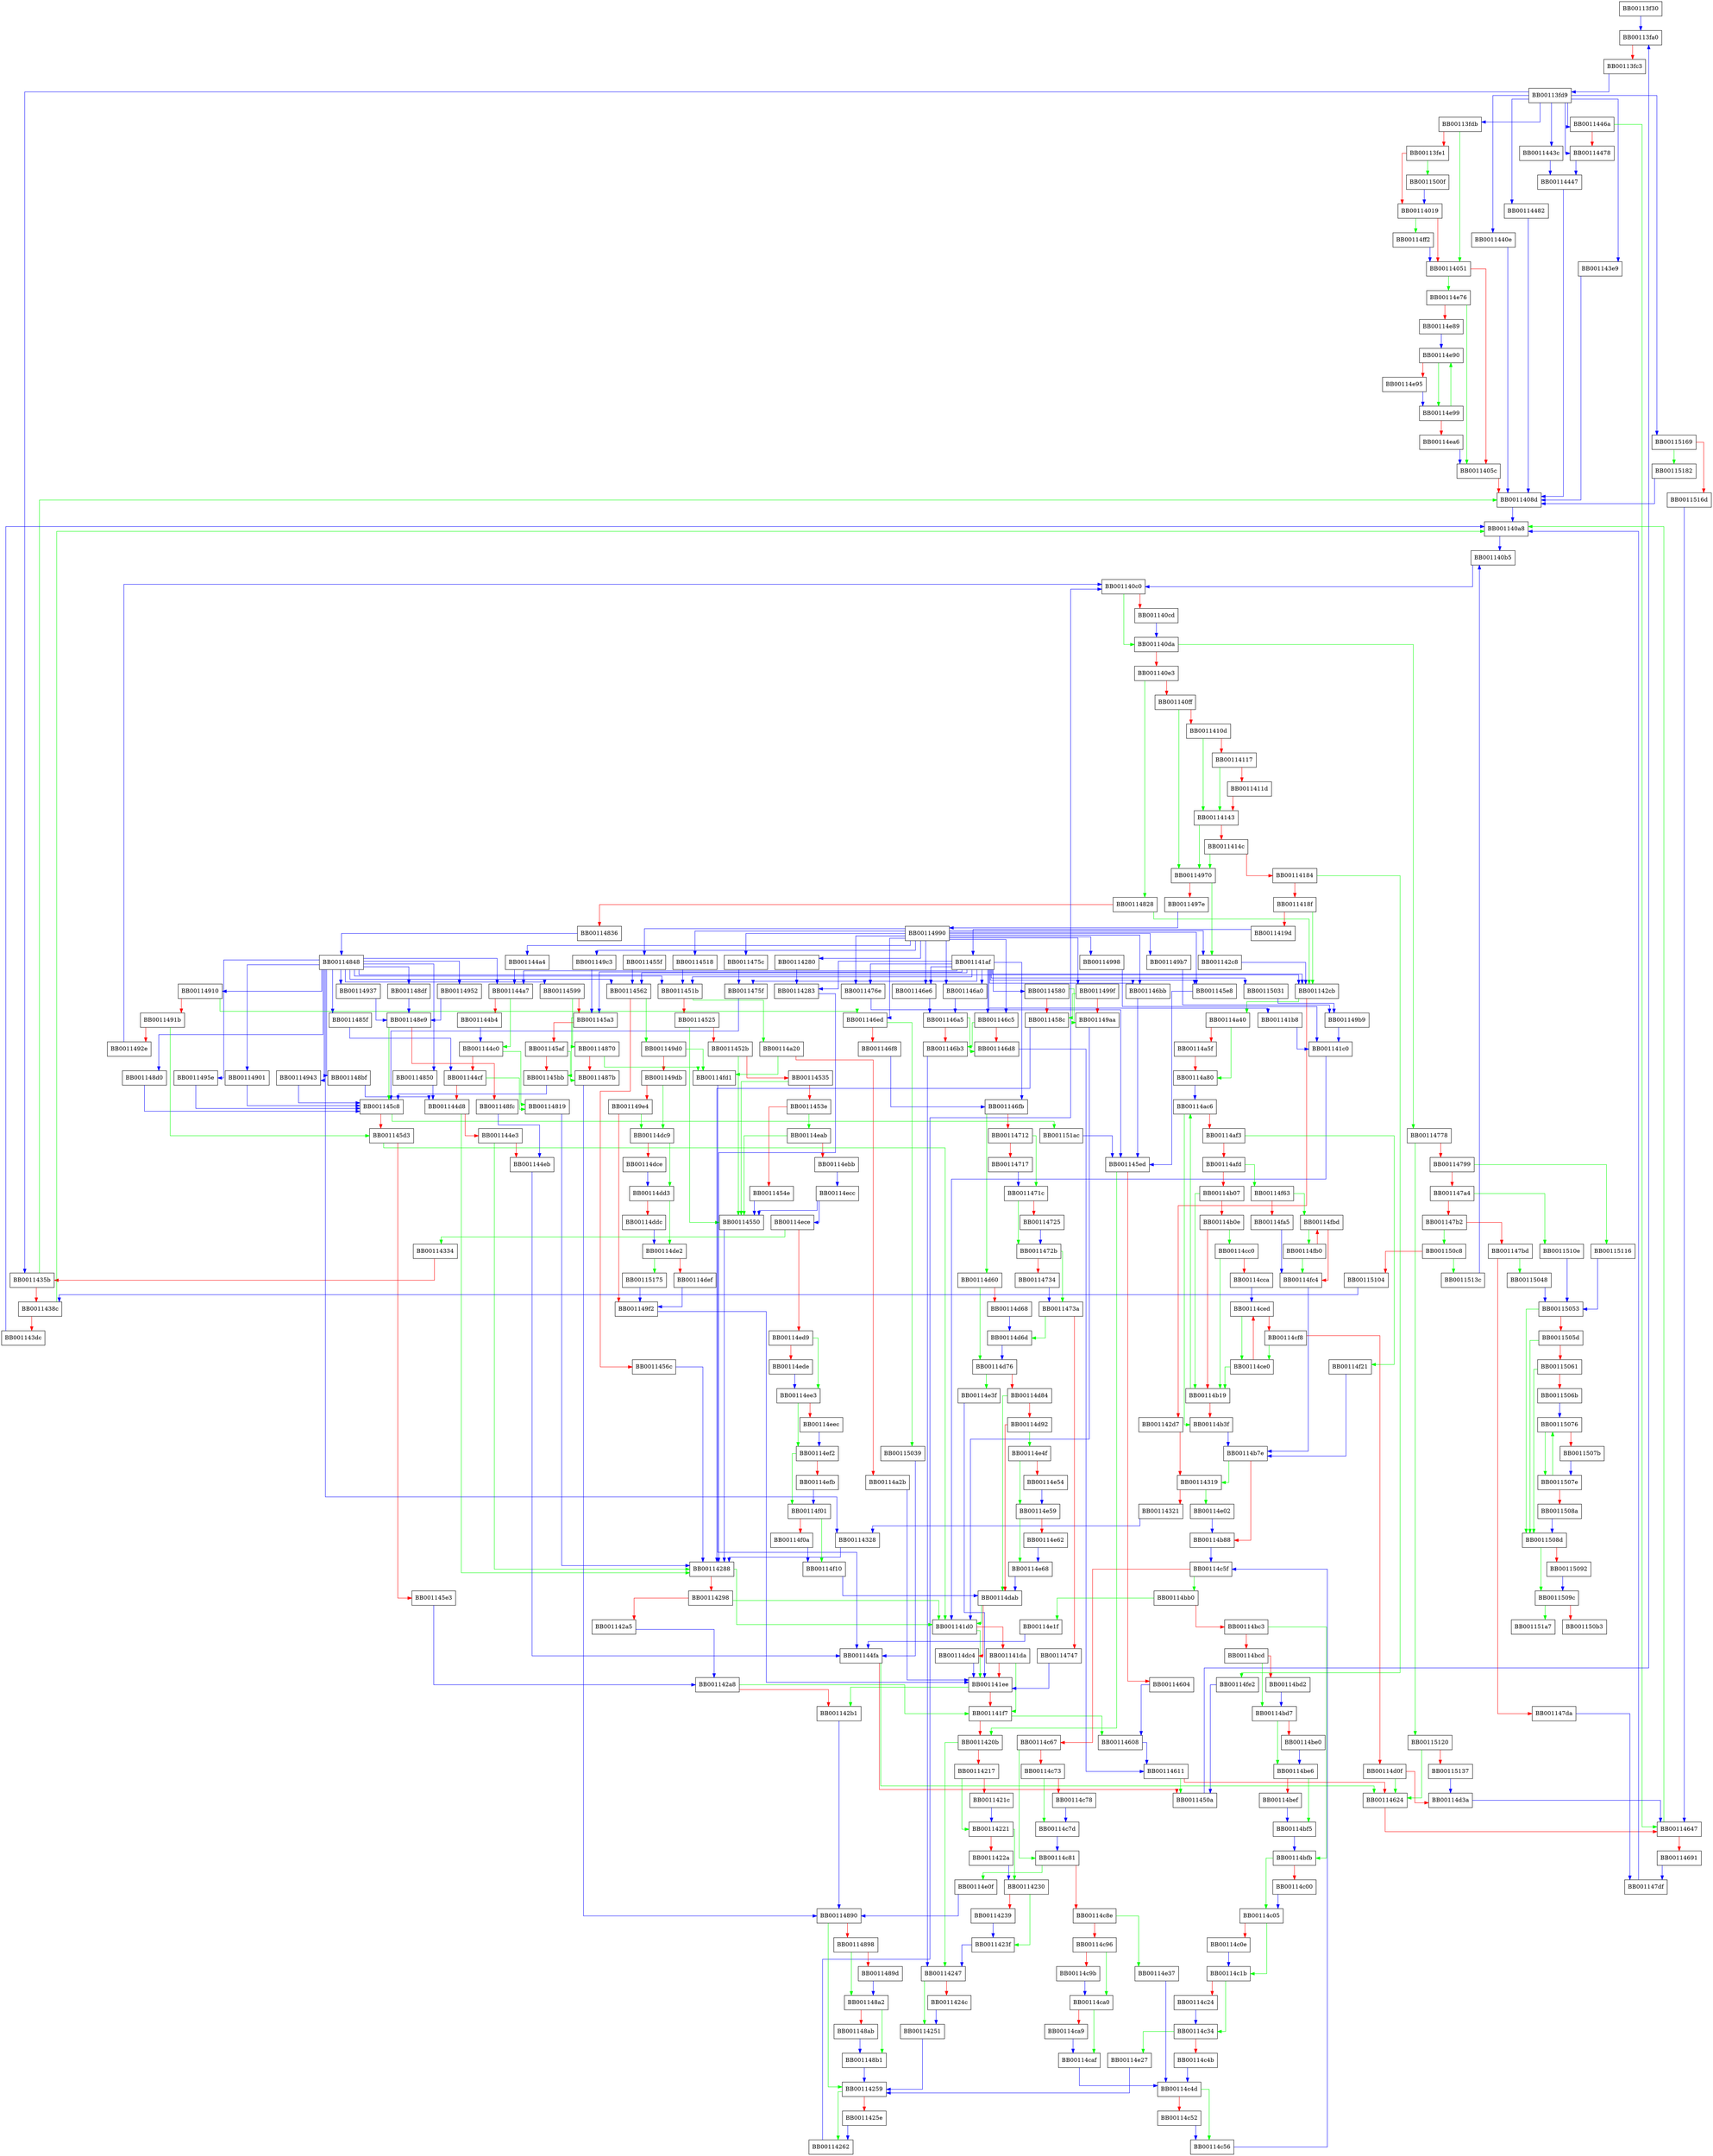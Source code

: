 digraph FUN_00113f30 {
  node [shape="box"];
  graph [splines=ortho];
  BB00113f30 -> BB00113fa0 [color="blue"];
  BB00113fa0 -> BB00113fc3 [color="red"];
  BB00113fc3 -> BB00113fd9 [color="blue"];
  BB00113fd9 -> BB00114482 [color="blue"];
  BB00113fd9 -> BB00114478 [color="blue"];
  BB00113fd9 -> BB00115169 [color="blue"];
  BB00113fd9 -> BB0011443c [color="blue"];
  BB00113fd9 -> BB0011446a [color="blue"];
  BB00113fd9 -> BB0011435b [color="blue"];
  BB00113fd9 -> BB0011440e [color="blue"];
  BB00113fd9 -> BB001143e9 [color="blue"];
  BB00113fd9 -> BB00113fdb [color="blue"];
  BB00113fdb -> BB00114051 [color="green"];
  BB00113fdb -> BB00113fe1 [color="red"];
  BB00113fe1 -> BB0011500f [color="green"];
  BB00113fe1 -> BB00114019 [color="red"];
  BB00114019 -> BB00114ff2 [color="green"];
  BB00114019 -> BB00114051 [color="red"];
  BB00114051 -> BB00114e76 [color="green"];
  BB00114051 -> BB0011405c [color="red"];
  BB0011405c -> BB0011408d [color="red"];
  BB0011408d -> BB001140a8 [color="blue"];
  BB001140a8 -> BB001140b5 [color="blue"];
  BB001140b5 -> BB001140c0 [color="blue"];
  BB001140c0 -> BB001140da [color="green"];
  BB001140c0 -> BB001140cd [color="red"];
  BB001140cd -> BB001140da [color="blue"];
  BB001140da -> BB00114778 [color="green"];
  BB001140da -> BB001140e3 [color="red"];
  BB001140e3 -> BB00114828 [color="green"];
  BB001140e3 -> BB001140ff [color="red"];
  BB001140ff -> BB00114970 [color="green"];
  BB001140ff -> BB0011410d [color="red"];
  BB0011410d -> BB00114143 [color="green"];
  BB0011410d -> BB00114117 [color="red"];
  BB00114117 -> BB00114143 [color="green"];
  BB00114117 -> BB0011411d [color="red"];
  BB0011411d -> BB00114143 [color="red"];
  BB00114143 -> BB00114970 [color="green"];
  BB00114143 -> BB0011414c [color="red"];
  BB0011414c -> BB00114970 [color="green"];
  BB0011414c -> BB00114184 [color="red"];
  BB00114184 -> BB00114fe2 [color="green"];
  BB00114184 -> BB0011418f [color="red"];
  BB0011418f -> BB001142cb [color="green"];
  BB0011418f -> BB0011419d [color="red"];
  BB0011419d -> BB001141af [color="blue"];
  BB001141af -> BB001146fb [color="blue"];
  BB001141af -> BB001142cb [color="blue"];
  BB001141af -> BB001146c5 [color="blue"];
  BB001141af -> BB001146e6 [color="blue"];
  BB001141af -> BB0011475f [color="blue"];
  BB001141af -> BB001146bb [color="blue"];
  BB001141af -> BB0011476e [color="blue"];
  BB001141af -> BB001146a0 [color="blue"];
  BB001141af -> BB001145e8 [color="blue"];
  BB001141af -> BB00115031 [color="blue"];
  BB001141af -> BB00114283 [color="blue"];
  BB001141af -> BB00114580 [color="blue"];
  BB001141af -> BB001141b8 [color="blue"];
  BB001141af -> BB00114562 [color="blue"];
  BB001141af -> BB0011451b [color="blue"];
  BB001141af -> BB001145a3 [color="blue"];
  BB001141af -> BB001144a7 [color="blue"];
  BB001141b8 -> BB001141c0 [color="blue"];
  BB001141c0 -> BB001141d0 [color="blue"];
  BB001141d0 -> BB001141ee [color="green"];
  BB001141d0 -> BB001141da [color="red"];
  BB001141da -> BB001141f7 [color="green"];
  BB001141da -> BB001141ee [color="red"];
  BB001141ee -> BB001142b1 [color="green"];
  BB001141ee -> BB001141f7 [color="red"];
  BB001141f7 -> BB00114608 [color="green"];
  BB001141f7 -> BB0011420b [color="red"];
  BB0011420b -> BB00114247 [color="green"];
  BB0011420b -> BB00114217 [color="red"];
  BB00114217 -> BB00114221 [color="green"];
  BB00114217 -> BB0011421c [color="red"];
  BB0011421c -> BB00114221 [color="blue"];
  BB00114221 -> BB00114230 [color="green"];
  BB00114221 -> BB0011422a [color="red"];
  BB0011422a -> BB00114230 [color="blue"];
  BB00114230 -> BB0011423f [color="green"];
  BB00114230 -> BB00114239 [color="red"];
  BB00114239 -> BB0011423f [color="blue"];
  BB0011423f -> BB00114247 [color="blue"];
  BB00114247 -> BB00114251 [color="green"];
  BB00114247 -> BB0011424c [color="red"];
  BB0011424c -> BB00114251 [color="blue"];
  BB00114251 -> BB00114259 [color="blue"];
  BB00114259 -> BB00114262 [color="green"];
  BB00114259 -> BB0011425e [color="red"];
  BB0011425e -> BB00114262 [color="blue"];
  BB00114262 -> BB001140c0 [color="blue"];
  BB00114280 -> BB00114283 [color="blue"];
  BB00114283 -> BB00114288 [color="blue"];
  BB00114288 -> BB001141d0 [color="green"];
  BB00114288 -> BB00114298 [color="red"];
  BB00114298 -> BB001141d0 [color="green"];
  BB00114298 -> BB001142a5 [color="red"];
  BB001142a5 -> BB001142a8 [color="blue"];
  BB001142a8 -> BB001141f7 [color="green"];
  BB001142a8 -> BB001142b1 [color="red"];
  BB001142b1 -> BB00114890 [color="blue"];
  BB001142c8 -> BB001142cb [color="blue"];
  BB001142cb -> BB00114a40 [color="green"];
  BB001142cb -> BB001142d7 [color="red"];
  BB001142d7 -> BB00114319 [color="red"];
  BB00114319 -> BB00114e02 [color="green"];
  BB00114319 -> BB00114321 [color="red"];
  BB00114321 -> BB00114328 [color="blue"];
  BB00114328 -> BB00114288 [color="blue"];
  BB00114334 -> BB0011435b [color="red"];
  BB0011435b -> BB0011408d [color="green"];
  BB0011435b -> BB0011438c [color="red"];
  BB0011438c -> BB001140a8 [color="green"];
  BB0011438c -> BB001143dc [color="red"];
  BB001143dc -> BB001140a8 [color="blue"];
  BB001143e9 -> BB0011408d [color="blue"];
  BB0011440e -> BB0011408d [color="blue"];
  BB0011443c -> BB00114447 [color="blue"];
  BB00114447 -> BB0011408d [color="blue"];
  BB0011446a -> BB00114647 [color="green"];
  BB0011446a -> BB00114478 [color="red"];
  BB00114478 -> BB00114447 [color="blue"];
  BB00114482 -> BB0011408d [color="blue"];
  BB001144a4 -> BB001144a7 [color="blue"];
  BB001144a7 -> BB001144c0 [color="green"];
  BB001144a7 -> BB001144b4 [color="red"];
  BB001144b4 -> BB001144c0 [color="blue"];
  BB001144c0 -> BB00114819 [color="green"];
  BB001144c0 -> BB001144cf [color="red"];
  BB001144cf -> BB00114819 [color="green"];
  BB001144cf -> BB001144d8 [color="red"];
  BB001144d8 -> BB00114288 [color="green"];
  BB001144d8 -> BB001144e3 [color="red"];
  BB001144e3 -> BB00114288 [color="green"];
  BB001144e3 -> BB001144eb [color="red"];
  BB001144eb -> BB001144fa [color="blue"];
  BB001144fa -> BB00114624 [color="green"];
  BB001144fa -> BB0011450a [color="red"];
  BB0011450a -> BB00113fa0 [color="blue"];
  BB00114518 -> BB0011451b [color="blue"];
  BB0011451b -> BB00114a20 [color="green"];
  BB0011451b -> BB00114525 [color="red"];
  BB00114525 -> BB00114550 [color="green"];
  BB00114525 -> BB0011452b [color="red"];
  BB0011452b -> BB00114550 [color="green"];
  BB0011452b -> BB00114535 [color="red"];
  BB00114535 -> BB00114550 [color="green"];
  BB00114535 -> BB0011453e [color="red"];
  BB0011453e -> BB00114eab [color="green"];
  BB0011453e -> BB0011454e [color="red"];
  BB0011454e -> BB00114550 [color="blue"];
  BB00114550 -> BB00114288 [color="blue"];
  BB0011455f -> BB00114562 [color="blue"];
  BB00114562 -> BB001149d0 [color="green"];
  BB00114562 -> BB0011456c [color="red"];
  BB0011456c -> BB00114288 [color="blue"];
  BB00114580 -> BB001149aa [color="green"];
  BB00114580 -> BB0011458c [color="red"];
  BB0011458c -> BB00114288 [color="blue"];
  BB00114599 -> BB00114870 [color="green"];
  BB00114599 -> BB001145a3 [color="red"];
  BB001145a3 -> BB001145bb [color="green"];
  BB001145a3 -> BB001145af [color="red"];
  BB001145af -> BB0011487b [color="green"];
  BB001145af -> BB001145bb [color="red"];
  BB001145bb -> BB001145c8 [color="blue"];
  BB001145c8 -> BB001151ac [color="green"];
  BB001145c8 -> BB001145d3 [color="red"];
  BB001145d3 -> BB001141d0 [color="green"];
  BB001145d3 -> BB001145e3 [color="red"];
  BB001145e3 -> BB001142a8 [color="blue"];
  BB001145e8 -> BB001145ed [color="blue"];
  BB001145ed -> BB0011420b [color="green"];
  BB001145ed -> BB00114604 [color="red"];
  BB00114604 -> BB00114608 [color="blue"];
  BB00114608 -> BB00114611 [color="blue"];
  BB00114611 -> BB0011450a [color="green"];
  BB00114611 -> BB00114624 [color="red"];
  BB00114624 -> BB00114647 [color="red"];
  BB00114647 -> BB001140a8 [color="green"];
  BB00114647 -> BB00114691 [color="red"];
  BB00114691 -> BB001147df [color="blue"];
  BB001146a0 -> BB001146a5 [color="blue"];
  BB001146a5 -> BB001146d8 [color="green"];
  BB001146a5 -> BB001146b3 [color="red"];
  BB001146b3 -> BB00114247 [color="blue"];
  BB001146bb -> BB001145ed [color="blue"];
  BB001146c5 -> BB001146b3 [color="green"];
  BB001146c5 -> BB001146d8 [color="red"];
  BB001146d8 -> BB00114611 [color="blue"];
  BB001146e6 -> BB001146a5 [color="blue"];
  BB001146ed -> BB00115039 [color="green"];
  BB001146ed -> BB001146f8 [color="red"];
  BB001146f8 -> BB001146fb [color="blue"];
  BB001146fb -> BB00114d60 [color="green"];
  BB001146fb -> BB00114712 [color="red"];
  BB00114712 -> BB0011471c [color="green"];
  BB00114712 -> BB00114717 [color="red"];
  BB00114717 -> BB0011471c [color="blue"];
  BB0011471c -> BB0011472b [color="green"];
  BB0011471c -> BB00114725 [color="red"];
  BB00114725 -> BB0011472b [color="blue"];
  BB0011472b -> BB0011473a [color="green"];
  BB0011472b -> BB00114734 [color="red"];
  BB00114734 -> BB0011473a [color="blue"];
  BB0011473a -> BB00114d6d [color="green"];
  BB0011473a -> BB00114747 [color="red"];
  BB00114747 -> BB001141ee [color="blue"];
  BB0011475c -> BB0011475f [color="blue"];
  BB0011475f -> BB001145c8 [color="blue"];
  BB0011476e -> BB001145ed [color="blue"];
  BB00114778 -> BB00115120 [color="green"];
  BB00114778 -> BB00114799 [color="red"];
  BB00114799 -> BB00115116 [color="green"];
  BB00114799 -> BB001147a4 [color="red"];
  BB001147a4 -> BB0011510e [color="green"];
  BB001147a4 -> BB001147b2 [color="red"];
  BB001147b2 -> BB001150c8 [color="green"];
  BB001147b2 -> BB001147bd [color="red"];
  BB001147bd -> BB00115048 [color="green"];
  BB001147bd -> BB001147da [color="red"];
  BB001147da -> BB001147df [color="blue"];
  BB001147df -> BB001140a8 [color="blue"];
  BB00114819 -> BB00114288 [color="blue"];
  BB00114828 -> BB001142cb [color="green"];
  BB00114828 -> BB00114836 [color="red"];
  BB00114836 -> BB00114848 [color="blue"];
  BB00114848 -> BB00114910 [color="blue"];
  BB00114848 -> BB001142cb [color="blue"];
  BB00114848 -> BB0011495e [color="blue"];
  BB00114848 -> BB00114901 [color="blue"];
  BB00114848 -> BB001148df [color="blue"];
  BB00114848 -> BB00114952 [color="blue"];
  BB00114848 -> BB00114943 [color="blue"];
  BB00114848 -> BB001148d0 [color="blue"];
  BB00114848 -> BB00114937 [color="blue"];
  BB00114848 -> BB001148bf [color="blue"];
  BB00114848 -> BB00114850 [color="blue"];
  BB00114848 -> BB0011485f [color="blue"];
  BB00114848 -> BB00114328 [color="blue"];
  BB00114848 -> BB00114562 [color="blue"];
  BB00114848 -> BB0011451b [color="blue"];
  BB00114848 -> BB00114599 [color="blue"];
  BB00114848 -> BB001144a7 [color="blue"];
  BB00114850 -> BB001144d8 [color="blue"];
  BB0011485f -> BB001144cf [color="blue"];
  BB00114870 -> BB00114fd1 [color="green"];
  BB00114870 -> BB0011487b [color="red"];
  BB0011487b -> BB00114890 [color="blue"];
  BB00114890 -> BB00114259 [color="green"];
  BB00114890 -> BB00114898 [color="red"];
  BB00114898 -> BB001148a2 [color="green"];
  BB00114898 -> BB0011489d [color="red"];
  BB0011489d -> BB001148a2 [color="blue"];
  BB001148a2 -> BB001148b1 [color="green"];
  BB001148a2 -> BB001148ab [color="red"];
  BB001148ab -> BB001148b1 [color="blue"];
  BB001148b1 -> BB00114259 [color="blue"];
  BB001148bf -> BB001144d8 [color="blue"];
  BB001148d0 -> BB001145c8 [color="blue"];
  BB001148df -> BB001148e9 [color="blue"];
  BB001148e9 -> BB001145c8 [color="green"];
  BB001148e9 -> BB001148fc [color="red"];
  BB001148fc -> BB001144eb [color="blue"];
  BB00114901 -> BB001145c8 [color="blue"];
  BB00114910 -> BB001146ed [color="green"];
  BB00114910 -> BB0011491b [color="red"];
  BB0011491b -> BB001145d3 [color="green"];
  BB0011491b -> BB0011492e [color="red"];
  BB0011492e -> BB001140c0 [color="blue"];
  BB00114937 -> BB001148e9 [color="blue"];
  BB00114943 -> BB001145c8 [color="blue"];
  BB00114952 -> BB001148e9 [color="blue"];
  BB0011495e -> BB001145c8 [color="blue"];
  BB00114970 -> BB001142c8 [color="green"];
  BB00114970 -> BB0011497e [color="red"];
  BB0011497e -> BB00114990 [color="blue"];
  BB00114990 -> BB001146ed [color="blue"];
  BB00114990 -> BB001142c8 [color="blue"];
  BB00114990 -> BB001146c5 [color="blue"];
  BB00114990 -> BB001146e6 [color="blue"];
  BB00114990 -> BB0011475c [color="blue"];
  BB00114990 -> BB001146bb [color="blue"];
  BB00114990 -> BB0011476e [color="blue"];
  BB00114990 -> BB001146a0 [color="blue"];
  BB00114990 -> BB001145e8 [color="blue"];
  BB00114990 -> BB001149b7 [color="blue"];
  BB00114990 -> BB00114280 [color="blue"];
  BB00114990 -> BB0011499f [color="blue"];
  BB00114990 -> BB00114998 [color="blue"];
  BB00114990 -> BB0011455f [color="blue"];
  BB00114990 -> BB00114518 [color="blue"];
  BB00114990 -> BB001149c3 [color="blue"];
  BB00114990 -> BB001144a4 [color="blue"];
  BB00114998 -> BB001141c0 [color="blue"];
  BB0011499f -> BB0011458c [color="green"];
  BB0011499f -> BB001149aa [color="red"];
  BB001149aa -> BB001141d0 [color="blue"];
  BB001149b7 -> BB001149b9 [color="blue"];
  BB001149b9 -> BB001141c0 [color="blue"];
  BB001149c3 -> BB001145a3 [color="blue"];
  BB001149d0 -> BB00114fd1 [color="green"];
  BB001149d0 -> BB001149db [color="red"];
  BB001149db -> BB00114dc9 [color="green"];
  BB001149db -> BB001149e4 [color="red"];
  BB001149e4 -> BB00114dc9 [color="green"];
  BB001149e4 -> BB001149f2 [color="red"];
  BB001149f2 -> BB001141ee [color="blue"];
  BB00114a20 -> BB00114fd1 [color="green"];
  BB00114a20 -> BB00114a2b [color="red"];
  BB00114a2b -> BB001141ee [color="blue"];
  BB00114a40 -> BB00114a80 [color="green"];
  BB00114a40 -> BB00114a5f [color="red"];
  BB00114a5f -> BB00114a80 [color="red"];
  BB00114a80 -> BB00114ac6 [color="blue"];
  BB00114ac6 -> BB00114b3f [color="green"];
  BB00114ac6 -> BB00114af3 [color="red"];
  BB00114af3 -> BB00114f21 [color="green"];
  BB00114af3 -> BB00114afd [color="red"];
  BB00114afd -> BB00114f63 [color="green"];
  BB00114afd -> BB00114b07 [color="red"];
  BB00114b07 -> BB00114b19 [color="green"];
  BB00114b07 -> BB00114b0e [color="red"];
  BB00114b0e -> BB00114cc0 [color="green"];
  BB00114b0e -> BB00114b19 [color="red"];
  BB00114b19 -> BB00114ac6 [color="green"];
  BB00114b19 -> BB00114b3f [color="red"];
  BB00114b3f -> BB00114b7e [color="blue"];
  BB00114b7e -> BB00114319 [color="green"];
  BB00114b7e -> BB00114b88 [color="red"];
  BB00114b88 -> BB00114c5f [color="blue"];
  BB00114bb0 -> BB00114e1f [color="green"];
  BB00114bb0 -> BB00114bc3 [color="red"];
  BB00114bc3 -> BB00114bfb [color="green"];
  BB00114bc3 -> BB00114bcd [color="red"];
  BB00114bcd -> BB00114bd7 [color="green"];
  BB00114bcd -> BB00114bd2 [color="red"];
  BB00114bd2 -> BB00114bd7 [color="blue"];
  BB00114bd7 -> BB00114be6 [color="green"];
  BB00114bd7 -> BB00114be0 [color="red"];
  BB00114be0 -> BB00114be6 [color="blue"];
  BB00114be6 -> BB00114bf5 [color="green"];
  BB00114be6 -> BB00114bef [color="red"];
  BB00114bef -> BB00114bf5 [color="blue"];
  BB00114bf5 -> BB00114bfb [color="blue"];
  BB00114bfb -> BB00114c05 [color="green"];
  BB00114bfb -> BB00114c00 [color="red"];
  BB00114c00 -> BB00114c05 [color="blue"];
  BB00114c05 -> BB00114c1b [color="green"];
  BB00114c05 -> BB00114c0e [color="red"];
  BB00114c0e -> BB00114c1b [color="blue"];
  BB00114c1b -> BB00114c34 [color="green"];
  BB00114c1b -> BB00114c24 [color="red"];
  BB00114c24 -> BB00114c34 [color="blue"];
  BB00114c34 -> BB00114e27 [color="green"];
  BB00114c34 -> BB00114c4b [color="red"];
  BB00114c4b -> BB00114c4d [color="blue"];
  BB00114c4d -> BB00114c56 [color="green"];
  BB00114c4d -> BB00114c52 [color="red"];
  BB00114c52 -> BB00114c56 [color="blue"];
  BB00114c56 -> BB00114c5f [color="blue"];
  BB00114c5f -> BB00114bb0 [color="green"];
  BB00114c5f -> BB00114c67 [color="red"];
  BB00114c67 -> BB00114c81 [color="green"];
  BB00114c67 -> BB00114c73 [color="red"];
  BB00114c73 -> BB00114c7d [color="green"];
  BB00114c73 -> BB00114c78 [color="red"];
  BB00114c78 -> BB00114c7d [color="blue"];
  BB00114c7d -> BB00114c81 [color="blue"];
  BB00114c81 -> BB00114e0f [color="green"];
  BB00114c81 -> BB00114c8e [color="red"];
  BB00114c8e -> BB00114e37 [color="green"];
  BB00114c8e -> BB00114c96 [color="red"];
  BB00114c96 -> BB00114ca0 [color="green"];
  BB00114c96 -> BB00114c9b [color="red"];
  BB00114c9b -> BB00114ca0 [color="blue"];
  BB00114ca0 -> BB00114caf [color="green"];
  BB00114ca0 -> BB00114ca9 [color="red"];
  BB00114ca9 -> BB00114caf [color="blue"];
  BB00114caf -> BB00114c4d [color="blue"];
  BB00114cc0 -> BB00114b19 [color="green"];
  BB00114cc0 -> BB00114cca [color="red"];
  BB00114cca -> BB00114ced [color="blue"];
  BB00114ce0 -> BB00114b19 [color="green"];
  BB00114ce0 -> BB00114ced [color="red"];
  BB00114ced -> BB00114ce0 [color="green"];
  BB00114ced -> BB00114cf8 [color="red"];
  BB00114cf8 -> BB00114ce0 [color="green"];
  BB00114cf8 -> BB00114d0f [color="red"];
  BB00114d0f -> BB00114624 [color="green"];
  BB00114d0f -> BB00114d3a [color="red"];
  BB00114d3a -> BB00114647 [color="blue"];
  BB00114d60 -> BB00114d76 [color="green"];
  BB00114d60 -> BB00114d68 [color="red"];
  BB00114d68 -> BB00114d6d [color="blue"];
  BB00114d6d -> BB00114d76 [color="blue"];
  BB00114d76 -> BB00114e3f [color="green"];
  BB00114d76 -> BB00114d84 [color="red"];
  BB00114d84 -> BB00114dab [color="green"];
  BB00114d84 -> BB00114d92 [color="red"];
  BB00114d92 -> BB00114e4f [color="green"];
  BB00114d92 -> BB00114dab [color="red"];
  BB00114dab -> BB001141d0 [color="green"];
  BB00114dab -> BB00114dc4 [color="red"];
  BB00114dc4 -> BB001141ee [color="blue"];
  BB00114dc9 -> BB00114dd3 [color="green"];
  BB00114dc9 -> BB00114dce [color="red"];
  BB00114dce -> BB00114dd3 [color="blue"];
  BB00114dd3 -> BB00114de2 [color="green"];
  BB00114dd3 -> BB00114ddc [color="red"];
  BB00114ddc -> BB00114de2 [color="blue"];
  BB00114de2 -> BB00115175 [color="green"];
  BB00114de2 -> BB00114def [color="red"];
  BB00114def -> BB001149f2 [color="blue"];
  BB00114e02 -> BB00114b88 [color="blue"];
  BB00114e0f -> BB00114890 [color="blue"];
  BB00114e1f -> BB001144fa [color="blue"];
  BB00114e27 -> BB00114259 [color="blue"];
  BB00114e37 -> BB00114c4d [color="blue"];
  BB00114e3f -> BB001141ee [color="blue"];
  BB00114e4f -> BB00114e59 [color="green"];
  BB00114e4f -> BB00114e54 [color="red"];
  BB00114e54 -> BB00114e59 [color="blue"];
  BB00114e59 -> BB00114e68 [color="green"];
  BB00114e59 -> BB00114e62 [color="red"];
  BB00114e62 -> BB00114e68 [color="blue"];
  BB00114e68 -> BB00114dab [color="blue"];
  BB00114e76 -> BB0011405c [color="green"];
  BB00114e76 -> BB00114e89 [color="red"];
  BB00114e89 -> BB00114e90 [color="blue"];
  BB00114e90 -> BB00114e99 [color="green"];
  BB00114e90 -> BB00114e95 [color="red"];
  BB00114e95 -> BB00114e99 [color="blue"];
  BB00114e99 -> BB00114e90 [color="green"];
  BB00114e99 -> BB00114ea6 [color="red"];
  BB00114ea6 -> BB0011405c [color="blue"];
  BB00114eab -> BB00114550 [color="green"];
  BB00114eab -> BB00114ebb [color="red"];
  BB00114ebb -> BB00114ecc [color="blue"];
  BB00114ecc -> BB00114ece [color="blue"];
  BB00114ecc -> BB00114550 [color="blue"];
  BB00114ece -> BB00114334 [color="green"];
  BB00114ece -> BB00114ed9 [color="red"];
  BB00114ed9 -> BB00114ee3 [color="green"];
  BB00114ed9 -> BB00114ede [color="red"];
  BB00114ede -> BB00114ee3 [color="blue"];
  BB00114ee3 -> BB00114ef2 [color="green"];
  BB00114ee3 -> BB00114eec [color="red"];
  BB00114eec -> BB00114ef2 [color="blue"];
  BB00114ef2 -> BB00114f01 [color="green"];
  BB00114ef2 -> BB00114efb [color="red"];
  BB00114efb -> BB00114f01 [color="blue"];
  BB00114f01 -> BB00114f10 [color="green"];
  BB00114f01 -> BB00114f0a [color="red"];
  BB00114f0a -> BB00114f10 [color="blue"];
  BB00114f10 -> BB00114dab [color="blue"];
  BB00114f21 -> BB00114b7e [color="blue"];
  BB00114f63 -> BB00114fbd [color="green"];
  BB00114f63 -> BB00114fa5 [color="red"];
  BB00114fa5 -> BB00114fc4 [color="blue"];
  BB00114fb0 -> BB00114fc4 [color="green"];
  BB00114fb0 -> BB00114fbd [color="red"];
  BB00114fbd -> BB00114fb0 [color="green"];
  BB00114fbd -> BB00114fc4 [color="red"];
  BB00114fc4 -> BB00114b7e [color="blue"];
  BB00114fd1 -> BB001144fa [color="blue"];
  BB00114fe2 -> BB0011450a [color="blue"];
  BB00114ff2 -> BB00114051 [color="blue"];
  BB0011500f -> BB00114019 [color="blue"];
  BB00115031 -> BB001149b9 [color="blue"];
  BB00115039 -> BB001144fa [color="blue"];
  BB00115048 -> BB00115053 [color="blue"];
  BB00115053 -> BB0011508d [color="green"];
  BB00115053 -> BB0011505d [color="red"];
  BB0011505d -> BB0011508d [color="green"];
  BB0011505d -> BB00115061 [color="red"];
  BB00115061 -> BB0011508d [color="green"];
  BB00115061 -> BB0011506b [color="red"];
  BB0011506b -> BB00115076 [color="blue"];
  BB00115076 -> BB0011507e [color="green"];
  BB00115076 -> BB0011507b [color="red"];
  BB0011507b -> BB0011507e [color="blue"];
  BB0011507e -> BB00115076 [color="green"];
  BB0011507e -> BB0011508a [color="red"];
  BB0011508a -> BB0011508d [color="blue"];
  BB0011508d -> BB0011509c [color="green"];
  BB0011508d -> BB00115092 [color="red"];
  BB00115092 -> BB0011509c [color="blue"];
  BB0011509c -> BB001151a7 [color="green"];
  BB0011509c -> BB001150b3 [color="red"];
  BB001150c8 -> BB0011513c [color="green"];
  BB001150c8 -> BB00115104 [color="red"];
  BB00115104 -> BB0011438c [color="blue"];
  BB0011510e -> BB00115053 [color="blue"];
  BB00115116 -> BB00115053 [color="blue"];
  BB00115120 -> BB00114624 [color="green"];
  BB00115120 -> BB00115137 [color="red"];
  BB00115137 -> BB00114d3a [color="blue"];
  BB0011513c -> BB001140b5 [color="blue"];
  BB00115169 -> BB00115182 [color="green"];
  BB00115169 -> BB0011516d [color="red"];
  BB0011516d -> BB00114647 [color="blue"];
  BB00115175 -> BB001149f2 [color="blue"];
  BB00115182 -> BB0011408d [color="blue"];
  BB001151ac -> BB001145ed [color="blue"];
}